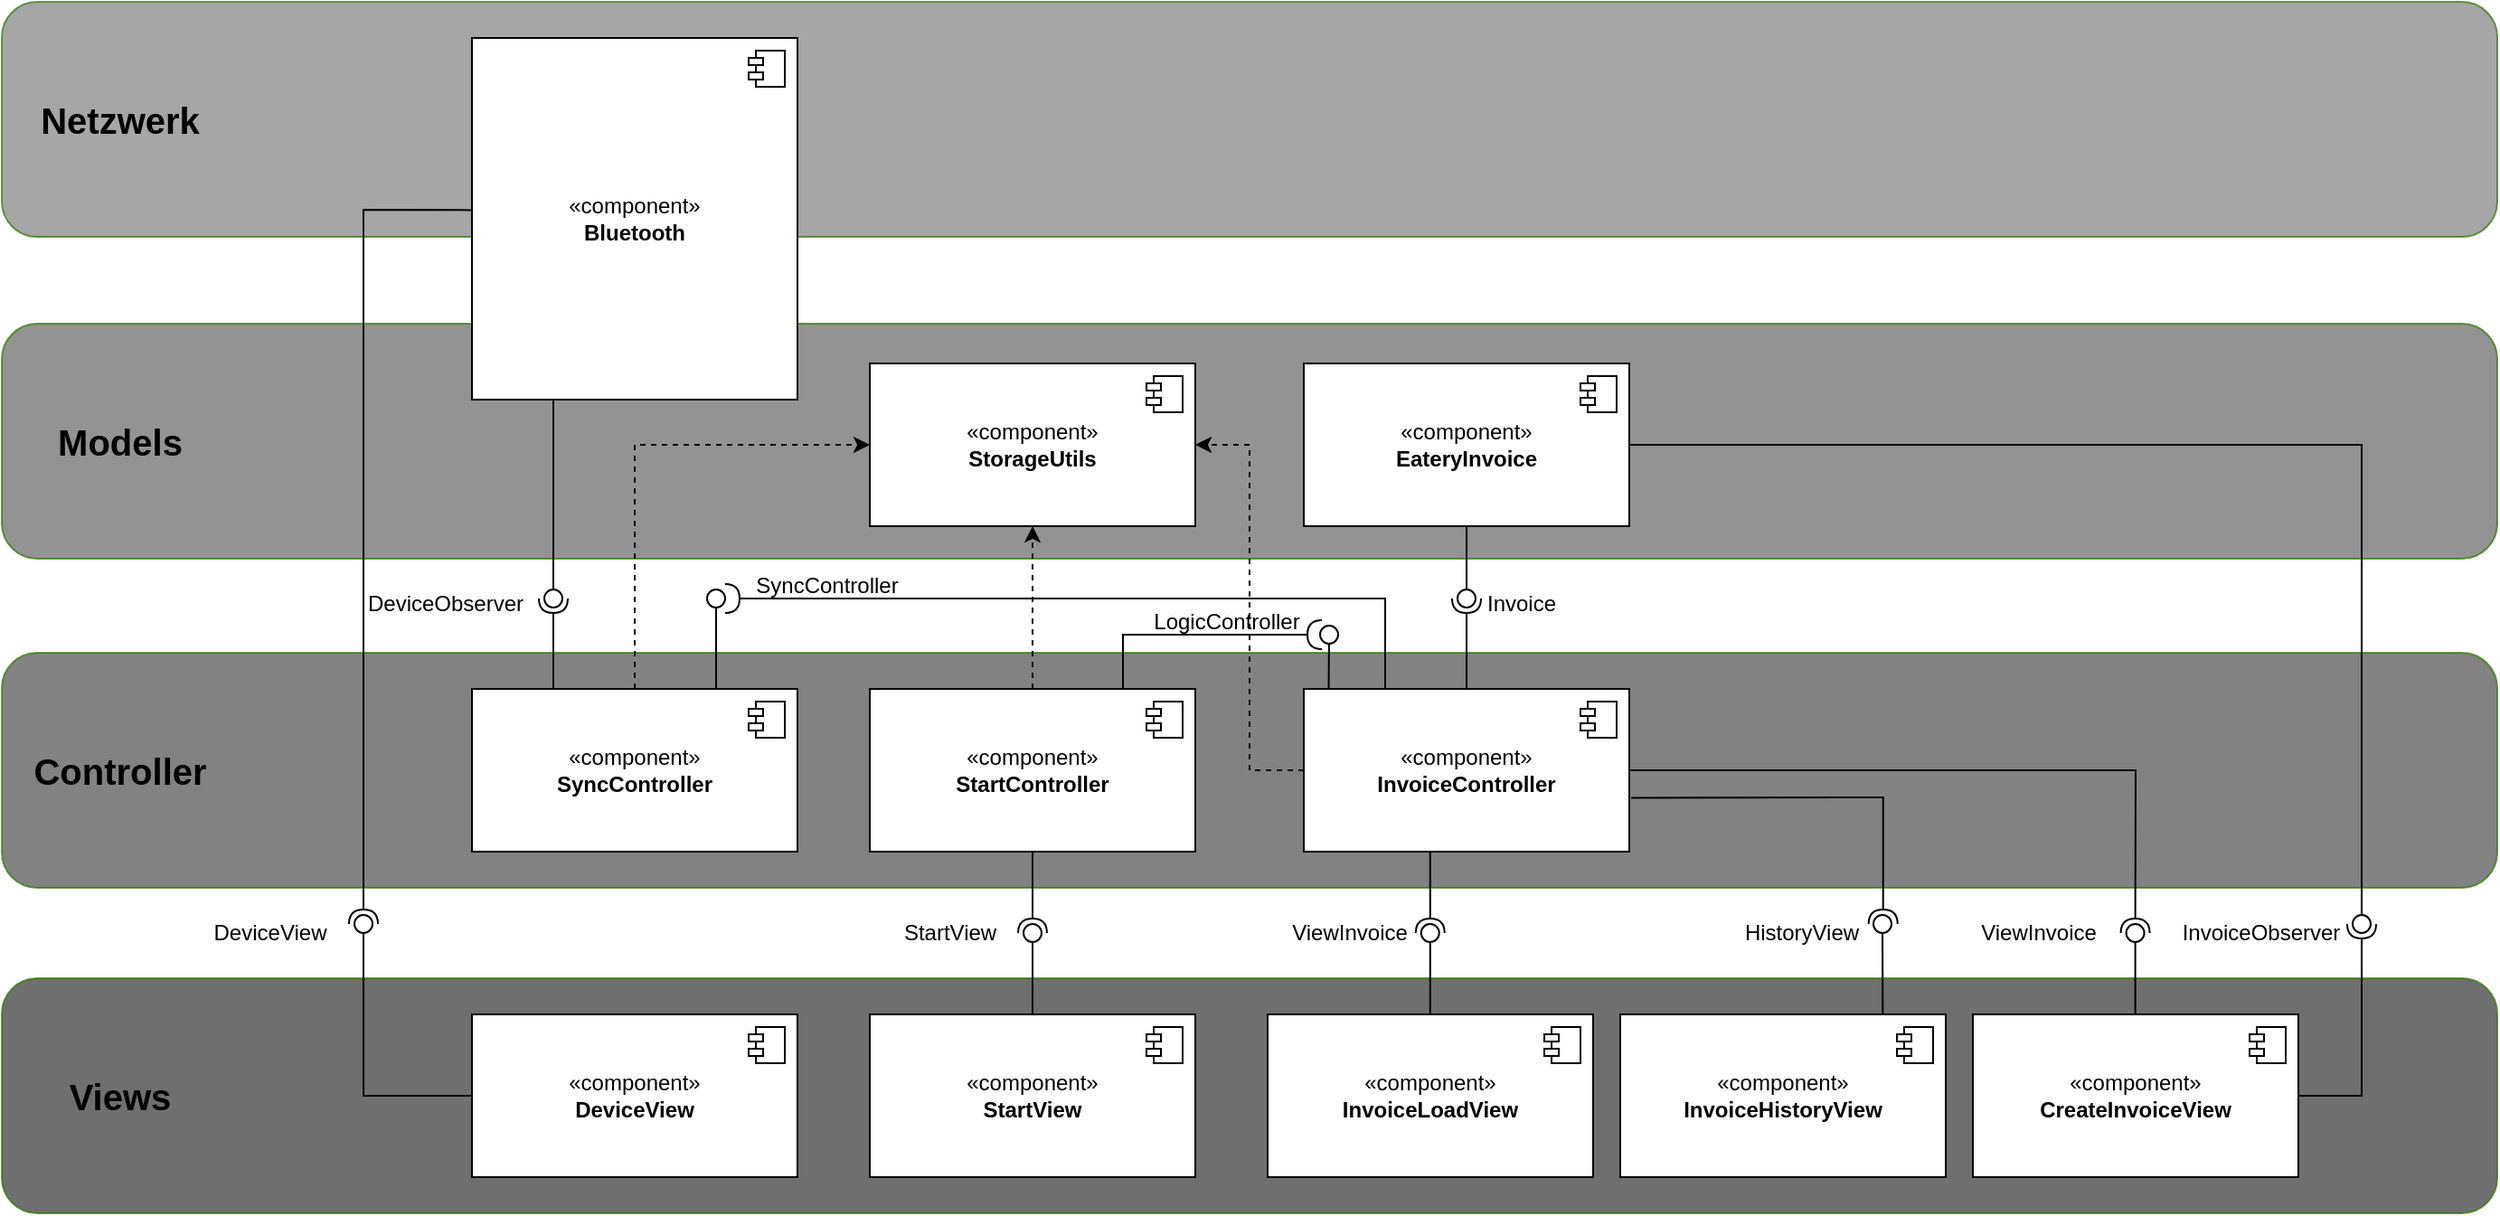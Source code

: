 <mxfile version="24.2.5" type="device">
  <diagram name="Seite-1" id="ZjltLCr991xpFik3R29f">
    <mxGraphModel dx="3218" dy="1206" grid="1" gridSize="10" guides="1" tooltips="1" connect="1" arrows="1" fold="1" page="1" pageScale="1" pageWidth="1169" pageHeight="827" math="0" shadow="0">
      <root>
        <mxCell id="0" />
        <mxCell id="1" parent="0" />
        <mxCell id="HPejjvrKvlSRJ54Tcz8J-92" value="" style="rounded=1;whiteSpace=wrap;html=1;fillColor=#333333;fontColor=#ffffff;strokeColor=#2D7600;opacity=70;" parent="1" vertex="1">
          <mxGeometry x="-720" y="830" width="1380" height="130" as="geometry" />
        </mxCell>
        <mxCell id="HPejjvrKvlSRJ54Tcz8J-91" value="" style="rounded=1;whiteSpace=wrap;html=1;fillColor=#808080;fontColor=#ffffff;strokeColor=#2D7600;opacity=70;" parent="1" vertex="1">
          <mxGeometry x="-720" y="290" width="1380" height="130" as="geometry" />
        </mxCell>
        <mxCell id="HPejjvrKvlSRJ54Tcz8J-90" value="" style="rounded=1;whiteSpace=wrap;html=1;fillColor=#666666;fontColor=#ffffff;strokeColor=#2D7600;opacity=70;" parent="1" vertex="1">
          <mxGeometry x="-720" y="468" width="1380" height="130" as="geometry" />
        </mxCell>
        <mxCell id="HPejjvrKvlSRJ54Tcz8J-89" value="" style="rounded=1;whiteSpace=wrap;html=1;fillColor=#4D4D4D;fontColor=#ffffff;strokeColor=#2D7600;opacity=70;" parent="1" vertex="1">
          <mxGeometry x="-720" y="650" width="1380" height="130" as="geometry" />
        </mxCell>
        <mxCell id="HPejjvrKvlSRJ54Tcz8J-4" value="«component»&lt;br&gt;&lt;b&gt;EateryInvoice&lt;/b&gt;" style="html=1;dropTarget=0;whiteSpace=wrap;" parent="1" vertex="1">
          <mxGeometry y="490" width="180" height="90" as="geometry" />
        </mxCell>
        <mxCell id="HPejjvrKvlSRJ54Tcz8J-5" value="" style="shape=module;jettyWidth=8;jettyHeight=4;" parent="HPejjvrKvlSRJ54Tcz8J-4" vertex="1">
          <mxGeometry x="1" width="20" height="20" relative="1" as="geometry">
            <mxPoint x="-27" y="7" as="offset" />
          </mxGeometry>
        </mxCell>
        <mxCell id="HPejjvrKvlSRJ54Tcz8J-71" style="edgeStyle=orthogonalEdgeStyle;rounded=0;orthogonalLoop=1;jettySize=auto;html=1;entryX=0.5;entryY=1;entryDx=0;entryDy=0;dashed=1;" parent="1" source="HPejjvrKvlSRJ54Tcz8J-11" target="HPejjvrKvlSRJ54Tcz8J-25" edge="1">
          <mxGeometry relative="1" as="geometry" />
        </mxCell>
        <mxCell id="HPejjvrKvlSRJ54Tcz8J-11" value="«component»&lt;br&gt;&lt;b&gt;StartController&lt;/b&gt;" style="html=1;dropTarget=0;whiteSpace=wrap;" parent="1" vertex="1">
          <mxGeometry x="-240" y="670" width="180" height="90" as="geometry" />
        </mxCell>
        <mxCell id="HPejjvrKvlSRJ54Tcz8J-12" value="" style="shape=module;jettyWidth=8;jettyHeight=4;" parent="HPejjvrKvlSRJ54Tcz8J-11" vertex="1">
          <mxGeometry x="1" width="20" height="20" relative="1" as="geometry">
            <mxPoint x="-27" y="7" as="offset" />
          </mxGeometry>
        </mxCell>
        <mxCell id="HPejjvrKvlSRJ54Tcz8J-17" value="«component»&lt;br&gt;&lt;b&gt;CreateInvoiceView&lt;/b&gt;" style="html=1;dropTarget=0;whiteSpace=wrap;" parent="1" vertex="1">
          <mxGeometry x="370" y="850" width="180" height="90" as="geometry" />
        </mxCell>
        <mxCell id="HPejjvrKvlSRJ54Tcz8J-18" value="" style="shape=module;jettyWidth=8;jettyHeight=4;" parent="HPejjvrKvlSRJ54Tcz8J-17" vertex="1">
          <mxGeometry x="1" width="20" height="20" relative="1" as="geometry">
            <mxPoint x="-27" y="7" as="offset" />
          </mxGeometry>
        </mxCell>
        <mxCell id="HPejjvrKvlSRJ54Tcz8J-19" value="«component»&lt;br&gt;&lt;b&gt;StartView&lt;/b&gt;" style="html=1;dropTarget=0;whiteSpace=wrap;" parent="1" vertex="1">
          <mxGeometry x="-240" y="850" width="180" height="90" as="geometry" />
        </mxCell>
        <mxCell id="HPejjvrKvlSRJ54Tcz8J-20" value="" style="shape=module;jettyWidth=8;jettyHeight=4;" parent="HPejjvrKvlSRJ54Tcz8J-19" vertex="1">
          <mxGeometry x="1" width="20" height="20" relative="1" as="geometry">
            <mxPoint x="-27" y="7" as="offset" />
          </mxGeometry>
        </mxCell>
        <mxCell id="HPejjvrKvlSRJ54Tcz8J-21" value="«component»&lt;br&gt;&lt;b&gt;InvoiceHistoryView&lt;/b&gt;" style="html=1;dropTarget=0;whiteSpace=wrap;" parent="1" vertex="1">
          <mxGeometry x="175" y="850" width="180" height="90" as="geometry" />
        </mxCell>
        <mxCell id="HPejjvrKvlSRJ54Tcz8J-22" value="" style="shape=module;jettyWidth=8;jettyHeight=4;" parent="HPejjvrKvlSRJ54Tcz8J-21" vertex="1">
          <mxGeometry x="1" width="20" height="20" relative="1" as="geometry">
            <mxPoint x="-27" y="7" as="offset" />
          </mxGeometry>
        </mxCell>
        <mxCell id="HPejjvrKvlSRJ54Tcz8J-23" value="«component»&lt;br&gt;&lt;b&gt;InvoiceLoadView&lt;/b&gt;" style="html=1;dropTarget=0;whiteSpace=wrap;" parent="1" vertex="1">
          <mxGeometry x="-20" y="850" width="180" height="90" as="geometry" />
        </mxCell>
        <mxCell id="HPejjvrKvlSRJ54Tcz8J-24" value="" style="shape=module;jettyWidth=8;jettyHeight=4;" parent="HPejjvrKvlSRJ54Tcz8J-23" vertex="1">
          <mxGeometry x="1" width="20" height="20" relative="1" as="geometry">
            <mxPoint x="-27" y="7" as="offset" />
          </mxGeometry>
        </mxCell>
        <mxCell id="HPejjvrKvlSRJ54Tcz8J-25" value="«component»&lt;br&gt;&lt;b&gt;StorageUtils&lt;/b&gt;" style="html=1;dropTarget=0;whiteSpace=wrap;" parent="1" vertex="1">
          <mxGeometry x="-240" y="490" width="180" height="90" as="geometry" />
        </mxCell>
        <mxCell id="HPejjvrKvlSRJ54Tcz8J-26" value="" style="shape=module;jettyWidth=8;jettyHeight=4;" parent="HPejjvrKvlSRJ54Tcz8J-25" vertex="1">
          <mxGeometry x="1" width="20" height="20" relative="1" as="geometry">
            <mxPoint x="-27" y="7" as="offset" />
          </mxGeometry>
        </mxCell>
        <mxCell id="HPejjvrKvlSRJ54Tcz8J-27" value="«component»&lt;br&gt;&lt;b&gt;Bluetooth&lt;/b&gt;" style="html=1;dropTarget=0;whiteSpace=wrap;" parent="1" vertex="1">
          <mxGeometry x="-460" y="310" width="180" height="200" as="geometry" />
        </mxCell>
        <mxCell id="HPejjvrKvlSRJ54Tcz8J-28" value="" style="shape=module;jettyWidth=8;jettyHeight=4;" parent="HPejjvrKvlSRJ54Tcz8J-27" vertex="1">
          <mxGeometry x="1" width="20" height="20" relative="1" as="geometry">
            <mxPoint x="-27" y="7" as="offset" />
          </mxGeometry>
        </mxCell>
        <mxCell id="HPejjvrKvlSRJ54Tcz8J-78" style="edgeStyle=orthogonalEdgeStyle;rounded=0;orthogonalLoop=1;jettySize=auto;html=1;entryX=0;entryY=0.5;entryDx=0;entryDy=0;dashed=1;" parent="1" source="HPejjvrKvlSRJ54Tcz8J-29" target="HPejjvrKvlSRJ54Tcz8J-25" edge="1">
          <mxGeometry relative="1" as="geometry">
            <Array as="points">
              <mxPoint x="-370" y="535" />
            </Array>
          </mxGeometry>
        </mxCell>
        <mxCell id="HPejjvrKvlSRJ54Tcz8J-29" value="«component»&lt;br&gt;&lt;b&gt;SyncController&lt;/b&gt;" style="html=1;dropTarget=0;whiteSpace=wrap;" parent="1" vertex="1">
          <mxGeometry x="-460" y="670" width="180" height="90" as="geometry" />
        </mxCell>
        <mxCell id="HPejjvrKvlSRJ54Tcz8J-30" value="" style="shape=module;jettyWidth=8;jettyHeight=4;" parent="HPejjvrKvlSRJ54Tcz8J-29" vertex="1">
          <mxGeometry x="1" width="20" height="20" relative="1" as="geometry">
            <mxPoint x="-27" y="7" as="offset" />
          </mxGeometry>
        </mxCell>
        <mxCell id="HPejjvrKvlSRJ54Tcz8J-31" value="«component»&lt;br&gt;&lt;b style=&quot;background-color: initial;&quot;&gt;DeviceView&lt;/b&gt;" style="html=1;dropTarget=0;whiteSpace=wrap;" parent="1" vertex="1">
          <mxGeometry x="-460" y="850" width="180" height="90" as="geometry" />
        </mxCell>
        <mxCell id="HPejjvrKvlSRJ54Tcz8J-32" value="" style="shape=module;jettyWidth=8;jettyHeight=4;" parent="HPejjvrKvlSRJ54Tcz8J-31" vertex="1">
          <mxGeometry x="1" width="20" height="20" relative="1" as="geometry">
            <mxPoint x="-27" y="7" as="offset" />
          </mxGeometry>
        </mxCell>
        <mxCell id="HPejjvrKvlSRJ54Tcz8J-33" value="" style="rounded=0;orthogonalLoop=1;jettySize=auto;html=1;endArrow=halfCircle;endFill=0;endSize=6;strokeWidth=1;sketch=0;" parent="1" target="HPejjvrKvlSRJ54Tcz8J-35" edge="1">
          <mxGeometry relative="1" as="geometry">
            <mxPoint x="-150" y="760" as="sourcePoint" />
          </mxGeometry>
        </mxCell>
        <mxCell id="HPejjvrKvlSRJ54Tcz8J-34" value="" style="rounded=0;orthogonalLoop=1;jettySize=auto;html=1;endArrow=oval;endFill=0;sketch=0;sourcePerimeterSpacing=0;targetPerimeterSpacing=0;endSize=10;exitX=0.5;exitY=0;exitDx=0;exitDy=0;" parent="1" source="HPejjvrKvlSRJ54Tcz8J-19" target="HPejjvrKvlSRJ54Tcz8J-35" edge="1">
          <mxGeometry relative="1" as="geometry">
            <mxPoint x="-170" y="795" as="sourcePoint" />
          </mxGeometry>
        </mxCell>
        <mxCell id="HPejjvrKvlSRJ54Tcz8J-35" value="" style="ellipse;whiteSpace=wrap;html=1;align=center;aspect=fixed;fillColor=none;strokeColor=none;resizable=0;perimeter=centerPerimeter;rotatable=0;allowArrows=0;points=[];outlineConnect=1;" parent="1" vertex="1">
          <mxGeometry x="-155" y="800" width="10" height="10" as="geometry" />
        </mxCell>
        <mxCell id="HPejjvrKvlSRJ54Tcz8J-36" value="" style="rounded=0;orthogonalLoop=1;jettySize=auto;html=1;endArrow=halfCircle;endFill=0;endSize=6;strokeWidth=1;sketch=0;" parent="1" edge="1">
          <mxGeometry relative="1" as="geometry">
            <mxPoint x="69.88" y="760" as="sourcePoint" />
            <mxPoint x="69.88" y="805" as="targetPoint" />
          </mxGeometry>
        </mxCell>
        <mxCell id="HPejjvrKvlSRJ54Tcz8J-37" value="" style="rounded=0;orthogonalLoop=1;jettySize=auto;html=1;endArrow=oval;endFill=0;sketch=0;sourcePerimeterSpacing=0;targetPerimeterSpacing=0;endSize=10;exitX=0.5;exitY=0;exitDx=0;exitDy=0;" parent="1" edge="1">
          <mxGeometry relative="1" as="geometry">
            <mxPoint x="69.88" y="850" as="sourcePoint" />
            <mxPoint x="69.88" y="805" as="targetPoint" />
          </mxGeometry>
        </mxCell>
        <mxCell id="HPejjvrKvlSRJ54Tcz8J-38" value="" style="rounded=0;orthogonalLoop=1;jettySize=auto;html=1;endArrow=halfCircle;endFill=0;endSize=6;strokeWidth=1;sketch=0;exitX=1.006;exitY=0.669;exitDx=0;exitDy=0;exitPerimeter=0;" parent="1" source="HPejjvrKvlSRJ54Tcz8J-69" edge="1">
          <mxGeometry relative="1" as="geometry">
            <mxPoint x="230.0" y="729.76" as="sourcePoint" />
            <mxPoint x="320.36" y="800" as="targetPoint" />
            <Array as="points">
              <mxPoint x="320.36" y="730" />
              <mxPoint x="320.36" y="780" />
            </Array>
          </mxGeometry>
        </mxCell>
        <mxCell id="HPejjvrKvlSRJ54Tcz8J-39" value="" style="rounded=0;orthogonalLoop=1;jettySize=auto;html=1;endArrow=oval;endFill=0;sketch=0;sourcePerimeterSpacing=0;targetPerimeterSpacing=0;endSize=10;exitX=0.5;exitY=0;exitDx=0;exitDy=0;" parent="1" edge="1">
          <mxGeometry relative="1" as="geometry">
            <mxPoint x="320.16" y="850" as="sourcePoint" />
            <mxPoint x="320" y="800" as="targetPoint" />
          </mxGeometry>
        </mxCell>
        <mxCell id="HPejjvrKvlSRJ54Tcz8J-40" value="" style="rounded=0;orthogonalLoop=1;jettySize=auto;html=1;endArrow=halfCircle;endFill=0;endSize=6;strokeWidth=1;sketch=0;exitX=1;exitY=0.5;exitDx=0;exitDy=0;" parent="1" source="HPejjvrKvlSRJ54Tcz8J-69" edge="1">
          <mxGeometry relative="1" as="geometry">
            <mxPoint x="459.8" y="760" as="sourcePoint" />
            <mxPoint x="459.8" y="805" as="targetPoint" />
            <Array as="points">
              <mxPoint x="460" y="715" />
            </Array>
          </mxGeometry>
        </mxCell>
        <mxCell id="HPejjvrKvlSRJ54Tcz8J-41" value="" style="rounded=0;orthogonalLoop=1;jettySize=auto;html=1;endArrow=oval;endFill=0;sketch=0;sourcePerimeterSpacing=0;targetPerimeterSpacing=0;endSize=10;exitX=0.5;exitY=0;exitDx=0;exitDy=0;" parent="1" edge="1">
          <mxGeometry relative="1" as="geometry">
            <mxPoint x="459.8" y="850" as="sourcePoint" />
            <mxPoint x="459.8" y="805" as="targetPoint" />
          </mxGeometry>
        </mxCell>
        <mxCell id="HPejjvrKvlSRJ54Tcz8J-42" value="ViewInvoice" style="text;html=1;align=center;verticalAlign=middle;resizable=0;points=[];autosize=1;strokeColor=none;fillColor=none;" parent="1" vertex="1">
          <mxGeometry x="361" y="790" width="90" height="30" as="geometry" />
        </mxCell>
        <mxCell id="HPejjvrKvlSRJ54Tcz8J-43" value="HistoryView" style="text;html=1;align=center;verticalAlign=middle;resizable=0;points=[];autosize=1;strokeColor=none;fillColor=none;" parent="1" vertex="1">
          <mxGeometry x="230" y="790" width="90" height="30" as="geometry" />
        </mxCell>
        <mxCell id="HPejjvrKvlSRJ54Tcz8J-44" value="ViewInvoice" style="text;html=1;align=center;verticalAlign=middle;resizable=0;points=[];autosize=1;strokeColor=none;fillColor=none;" parent="1" vertex="1">
          <mxGeometry x="-20" y="790" width="90" height="30" as="geometry" />
        </mxCell>
        <mxCell id="HPejjvrKvlSRJ54Tcz8J-45" value="StartView" style="text;html=1;align=center;verticalAlign=middle;resizable=0;points=[];autosize=1;strokeColor=none;fillColor=none;" parent="1" vertex="1">
          <mxGeometry x="-231" y="790" width="70" height="30" as="geometry" />
        </mxCell>
        <mxCell id="HPejjvrKvlSRJ54Tcz8J-46" value="" style="rounded=0;orthogonalLoop=1;jettySize=auto;html=1;endArrow=halfCircle;endFill=0;endSize=6;strokeWidth=1;sketch=0;exitX=0;exitY=0.476;exitDx=0;exitDy=0;exitPerimeter=0;" parent="1" source="HPejjvrKvlSRJ54Tcz8J-27" edge="1">
          <mxGeometry relative="1" as="geometry">
            <mxPoint x="-370" y="770" as="sourcePoint" />
            <mxPoint x="-520" y="800" as="targetPoint" />
            <Array as="points">
              <mxPoint x="-520" y="405" />
              <mxPoint x="-520" y="520" />
            </Array>
          </mxGeometry>
        </mxCell>
        <mxCell id="HPejjvrKvlSRJ54Tcz8J-47" value="" style="rounded=0;orthogonalLoop=1;jettySize=auto;html=1;endArrow=oval;endFill=0;sketch=0;sourcePerimeterSpacing=0;targetPerimeterSpacing=0;endSize=10;exitX=0;exitY=0.5;exitDx=0;exitDy=0;" parent="1" source="HPejjvrKvlSRJ54Tcz8J-31" edge="1">
          <mxGeometry relative="1" as="geometry">
            <mxPoint x="-370.29" y="850" as="sourcePoint" />
            <mxPoint x="-520" y="800" as="targetPoint" />
            <Array as="points">
              <mxPoint x="-520" y="895" />
            </Array>
          </mxGeometry>
        </mxCell>
        <mxCell id="HPejjvrKvlSRJ54Tcz8J-48" value="DeviceView" style="text;html=1;align=center;verticalAlign=middle;resizable=0;points=[];autosize=1;strokeColor=none;fillColor=none;" parent="1" vertex="1">
          <mxGeometry x="-617" y="790" width="90" height="30" as="geometry" />
        </mxCell>
        <mxCell id="HPejjvrKvlSRJ54Tcz8J-59" value="" style="rounded=0;orthogonalLoop=1;jettySize=auto;html=1;endArrow=halfCircle;endFill=0;endSize=6;strokeWidth=1;sketch=0;exitX=0.75;exitY=0;exitDx=0;exitDy=0;" parent="1" edge="1">
          <mxGeometry relative="1" as="geometry">
            <mxPoint x="90" y="670" as="sourcePoint" />
            <mxPoint x="90" y="620" as="targetPoint" />
          </mxGeometry>
        </mxCell>
        <mxCell id="HPejjvrKvlSRJ54Tcz8J-60" value="" style="rounded=0;orthogonalLoop=1;jettySize=auto;html=1;endArrow=oval;endFill=0;sketch=0;sourcePerimeterSpacing=0;targetPerimeterSpacing=0;endSize=10;exitX=0.75;exitY=1;exitDx=0;exitDy=0;" parent="1" edge="1">
          <mxGeometry relative="1" as="geometry">
            <mxPoint x="90" y="580" as="sourcePoint" />
            <mxPoint x="90" y="620" as="targetPoint" />
          </mxGeometry>
        </mxCell>
        <mxCell id="HPejjvrKvlSRJ54Tcz8J-61" value="Invoice" style="text;html=1;align=center;verticalAlign=middle;resizable=0;points=[];autosize=1;strokeColor=none;fillColor=none;" parent="1" vertex="1">
          <mxGeometry x="90" y="608" width="60" height="30" as="geometry" />
        </mxCell>
        <mxCell id="HPejjvrKvlSRJ54Tcz8J-64" value="" style="rounded=0;orthogonalLoop=1;jettySize=auto;html=1;endArrow=halfCircle;endFill=0;endSize=6;strokeWidth=1;sketch=0;exitX=1;exitY=0.5;exitDx=0;exitDy=0;" parent="1" source="HPejjvrKvlSRJ54Tcz8J-17" edge="1">
          <mxGeometry relative="1" as="geometry">
            <mxPoint x="475" y="895" as="sourcePoint" />
            <mxPoint x="585" y="800" as="targetPoint" />
            <Array as="points">
              <mxPoint x="585" y="895" />
            </Array>
          </mxGeometry>
        </mxCell>
        <mxCell id="HPejjvrKvlSRJ54Tcz8J-65" value="" style="rounded=0;orthogonalLoop=1;jettySize=auto;html=1;endArrow=oval;endFill=0;sketch=0;sourcePerimeterSpacing=0;targetPerimeterSpacing=0;endSize=10;exitX=1;exitY=0.5;exitDx=0;exitDy=0;" parent="1" source="HPejjvrKvlSRJ54Tcz8J-4" edge="1">
          <mxGeometry relative="1" as="geometry">
            <mxPoint x="105" y="535" as="sourcePoint" />
            <mxPoint x="585" y="800" as="targetPoint" />
            <Array as="points">
              <mxPoint x="585" y="535" />
            </Array>
          </mxGeometry>
        </mxCell>
        <mxCell id="HPejjvrKvlSRJ54Tcz8J-66" value="InvoiceObserver" style="text;html=1;align=center;verticalAlign=middle;resizable=0;points=[];autosize=1;strokeColor=none;fillColor=none;" parent="1" vertex="1">
          <mxGeometry x="474" y="790" width="110" height="30" as="geometry" />
        </mxCell>
        <mxCell id="HPejjvrKvlSRJ54Tcz8J-72" style="edgeStyle=orthogonalEdgeStyle;rounded=0;orthogonalLoop=1;jettySize=auto;html=1;entryX=1;entryY=0.5;entryDx=0;entryDy=0;dashed=1;" parent="1" source="HPejjvrKvlSRJ54Tcz8J-69" target="HPejjvrKvlSRJ54Tcz8J-25" edge="1">
          <mxGeometry relative="1" as="geometry" />
        </mxCell>
        <mxCell id="HPejjvrKvlSRJ54Tcz8J-69" value="«component»&lt;br&gt;&lt;b&gt;InvoiceController&lt;/b&gt;" style="html=1;dropTarget=0;whiteSpace=wrap;" parent="1" vertex="1">
          <mxGeometry y="670" width="180" height="90" as="geometry" />
        </mxCell>
        <mxCell id="HPejjvrKvlSRJ54Tcz8J-70" value="" style="shape=module;jettyWidth=8;jettyHeight=4;" parent="HPejjvrKvlSRJ54Tcz8J-69" vertex="1">
          <mxGeometry x="1" width="20" height="20" relative="1" as="geometry">
            <mxPoint x="-27" y="7" as="offset" />
          </mxGeometry>
        </mxCell>
        <mxCell id="HPejjvrKvlSRJ54Tcz8J-80" value="" style="rounded=0;orthogonalLoop=1;jettySize=auto;html=1;endArrow=halfCircle;endFill=0;endSize=6;strokeWidth=1;sketch=0;exitX=0.25;exitY=0;exitDx=0;exitDy=0;" parent="1" source="HPejjvrKvlSRJ54Tcz8J-69" edge="1">
          <mxGeometry relative="1" as="geometry">
            <mxPoint x="-300" y="650" as="sourcePoint" />
            <mxPoint x="-320" y="620" as="targetPoint" />
            <Array as="points">
              <mxPoint x="45" y="620" />
            </Array>
          </mxGeometry>
        </mxCell>
        <mxCell id="HPejjvrKvlSRJ54Tcz8J-81" value="" style="rounded=0;orthogonalLoop=1;jettySize=auto;html=1;endArrow=oval;endFill=0;sketch=0;sourcePerimeterSpacing=0;targetPerimeterSpacing=0;endSize=10;exitX=0.75;exitY=0;exitDx=0;exitDy=0;" parent="1" source="HPejjvrKvlSRJ54Tcz8J-29" edge="1">
          <mxGeometry relative="1" as="geometry">
            <mxPoint x="-300" y="560" as="sourcePoint" />
            <mxPoint x="-325" y="620" as="targetPoint" />
          </mxGeometry>
        </mxCell>
        <mxCell id="HPejjvrKvlSRJ54Tcz8J-82" value="SyncController" style="text;html=1;align=center;verticalAlign=middle;resizable=0;points=[];autosize=1;strokeColor=none;fillColor=none;" parent="1" vertex="1">
          <mxGeometry x="-314" y="598" width="100" height="30" as="geometry" />
        </mxCell>
        <mxCell id="HPejjvrKvlSRJ54Tcz8J-83" value="" style="rounded=0;orthogonalLoop=1;jettySize=auto;html=1;endArrow=halfCircle;endFill=0;endSize=6;strokeWidth=1;sketch=0;exitX=0.25;exitY=0;exitDx=0;exitDy=0;" parent="1" source="HPejjvrKvlSRJ54Tcz8J-29" edge="1">
          <mxGeometry relative="1" as="geometry">
            <mxPoint x="-420" y="603" as="sourcePoint" />
            <mxPoint x="-415" y="620" as="targetPoint" />
          </mxGeometry>
        </mxCell>
        <mxCell id="HPejjvrKvlSRJ54Tcz8J-84" value="" style="rounded=0;orthogonalLoop=1;jettySize=auto;html=1;endArrow=oval;endFill=0;sketch=0;sourcePerimeterSpacing=0;targetPerimeterSpacing=0;endSize=10;exitX=0.25;exitY=1;exitDx=0;exitDy=0;" parent="1" source="HPejjvrKvlSRJ54Tcz8J-27" edge="1">
          <mxGeometry relative="1" as="geometry">
            <mxPoint x="-460" y="603" as="sourcePoint" />
            <mxPoint x="-415" y="620" as="targetPoint" />
          </mxGeometry>
        </mxCell>
        <mxCell id="HPejjvrKvlSRJ54Tcz8J-85" value="" style="ellipse;whiteSpace=wrap;html=1;align=center;aspect=fixed;fillColor=none;strokeColor=none;resizable=0;perimeter=centerPerimeter;rotatable=0;allowArrows=0;points=[];outlineConnect=1;" parent="1" vertex="1">
          <mxGeometry x="-445" y="598" width="10" height="10" as="geometry" />
        </mxCell>
        <mxCell id="HPejjvrKvlSRJ54Tcz8J-86" value="DeviceObserver" style="text;html=1;align=center;verticalAlign=middle;resizable=0;points=[];autosize=1;strokeColor=none;fillColor=none;" parent="1" vertex="1">
          <mxGeometry x="-530" y="608" width="110" height="30" as="geometry" />
        </mxCell>
        <mxCell id="HPejjvrKvlSRJ54Tcz8J-93" value="&lt;font style=&quot;font-size: 20px;&quot;&gt;&lt;b&gt;Netzwerk&lt;/b&gt;&lt;/font&gt;" style="text;html=1;align=center;verticalAlign=middle;resizable=0;points=[];autosize=1;strokeColor=none;fillColor=none;" parent="1" vertex="1">
          <mxGeometry x="-710" y="335" width="110" height="40" as="geometry" />
        </mxCell>
        <mxCell id="HPejjvrKvlSRJ54Tcz8J-94" value="&lt;font style=&quot;font-size: 20px;&quot;&gt;&lt;b&gt;Models&lt;/b&gt;&lt;/font&gt;" style="text;html=1;align=center;verticalAlign=middle;resizable=0;points=[];autosize=1;strokeColor=none;fillColor=none;" parent="1" vertex="1">
          <mxGeometry x="-700" y="513" width="90" height="40" as="geometry" />
        </mxCell>
        <mxCell id="HPejjvrKvlSRJ54Tcz8J-95" value="&lt;font style=&quot;font-size: 20px;&quot;&gt;&lt;b&gt;Controller&lt;/b&gt;&lt;/font&gt;" style="text;html=1;align=center;verticalAlign=middle;resizable=0;points=[];autosize=1;strokeColor=none;fillColor=none;" parent="1" vertex="1">
          <mxGeometry x="-715" y="695" width="120" height="40" as="geometry" />
        </mxCell>
        <mxCell id="HPejjvrKvlSRJ54Tcz8J-96" value="&lt;font style=&quot;font-size: 20px;&quot;&gt;&lt;b&gt;Views&lt;/b&gt;&lt;/font&gt;" style="text;html=1;align=center;verticalAlign=middle;resizable=0;points=[];autosize=1;strokeColor=none;fillColor=none;" parent="1" vertex="1">
          <mxGeometry x="-695" y="875" width="80" height="40" as="geometry" />
        </mxCell>
        <mxCell id="hRbhMNAIe1HxtizVtK6C-1" value="" style="rounded=0;orthogonalLoop=1;jettySize=auto;html=1;endArrow=oval;endFill=0;sketch=0;sourcePerimeterSpacing=0;targetPerimeterSpacing=0;endSize=10;exitX=0.75;exitY=0;exitDx=0;exitDy=0;" parent="1" edge="1">
          <mxGeometry relative="1" as="geometry">
            <mxPoint x="13.76" y="670" as="sourcePoint" />
            <mxPoint x="14" y="640" as="targetPoint" />
          </mxGeometry>
        </mxCell>
        <mxCell id="hRbhMNAIe1HxtizVtK6C-2" value="" style="rounded=0;orthogonalLoop=1;jettySize=auto;html=1;endArrow=halfCircle;endFill=0;endSize=6;strokeWidth=1;sketch=0;exitX=0.75;exitY=0;exitDx=0;exitDy=0;" parent="1" edge="1">
          <mxGeometry relative="1" as="geometry">
            <mxPoint x="-100" y="670" as="sourcePoint" />
            <mxPoint x="10" y="640" as="targetPoint" />
            <Array as="points">
              <mxPoint x="-100" y="640" />
            </Array>
          </mxGeometry>
        </mxCell>
        <mxCell id="hRbhMNAIe1HxtizVtK6C-3" value="LogicController" style="text;html=1;align=center;verticalAlign=middle;resizable=0;points=[];autosize=1;strokeColor=none;fillColor=none;" parent="1" vertex="1">
          <mxGeometry x="-93" y="618" width="100" height="30" as="geometry" />
        </mxCell>
      </root>
    </mxGraphModel>
  </diagram>
</mxfile>
